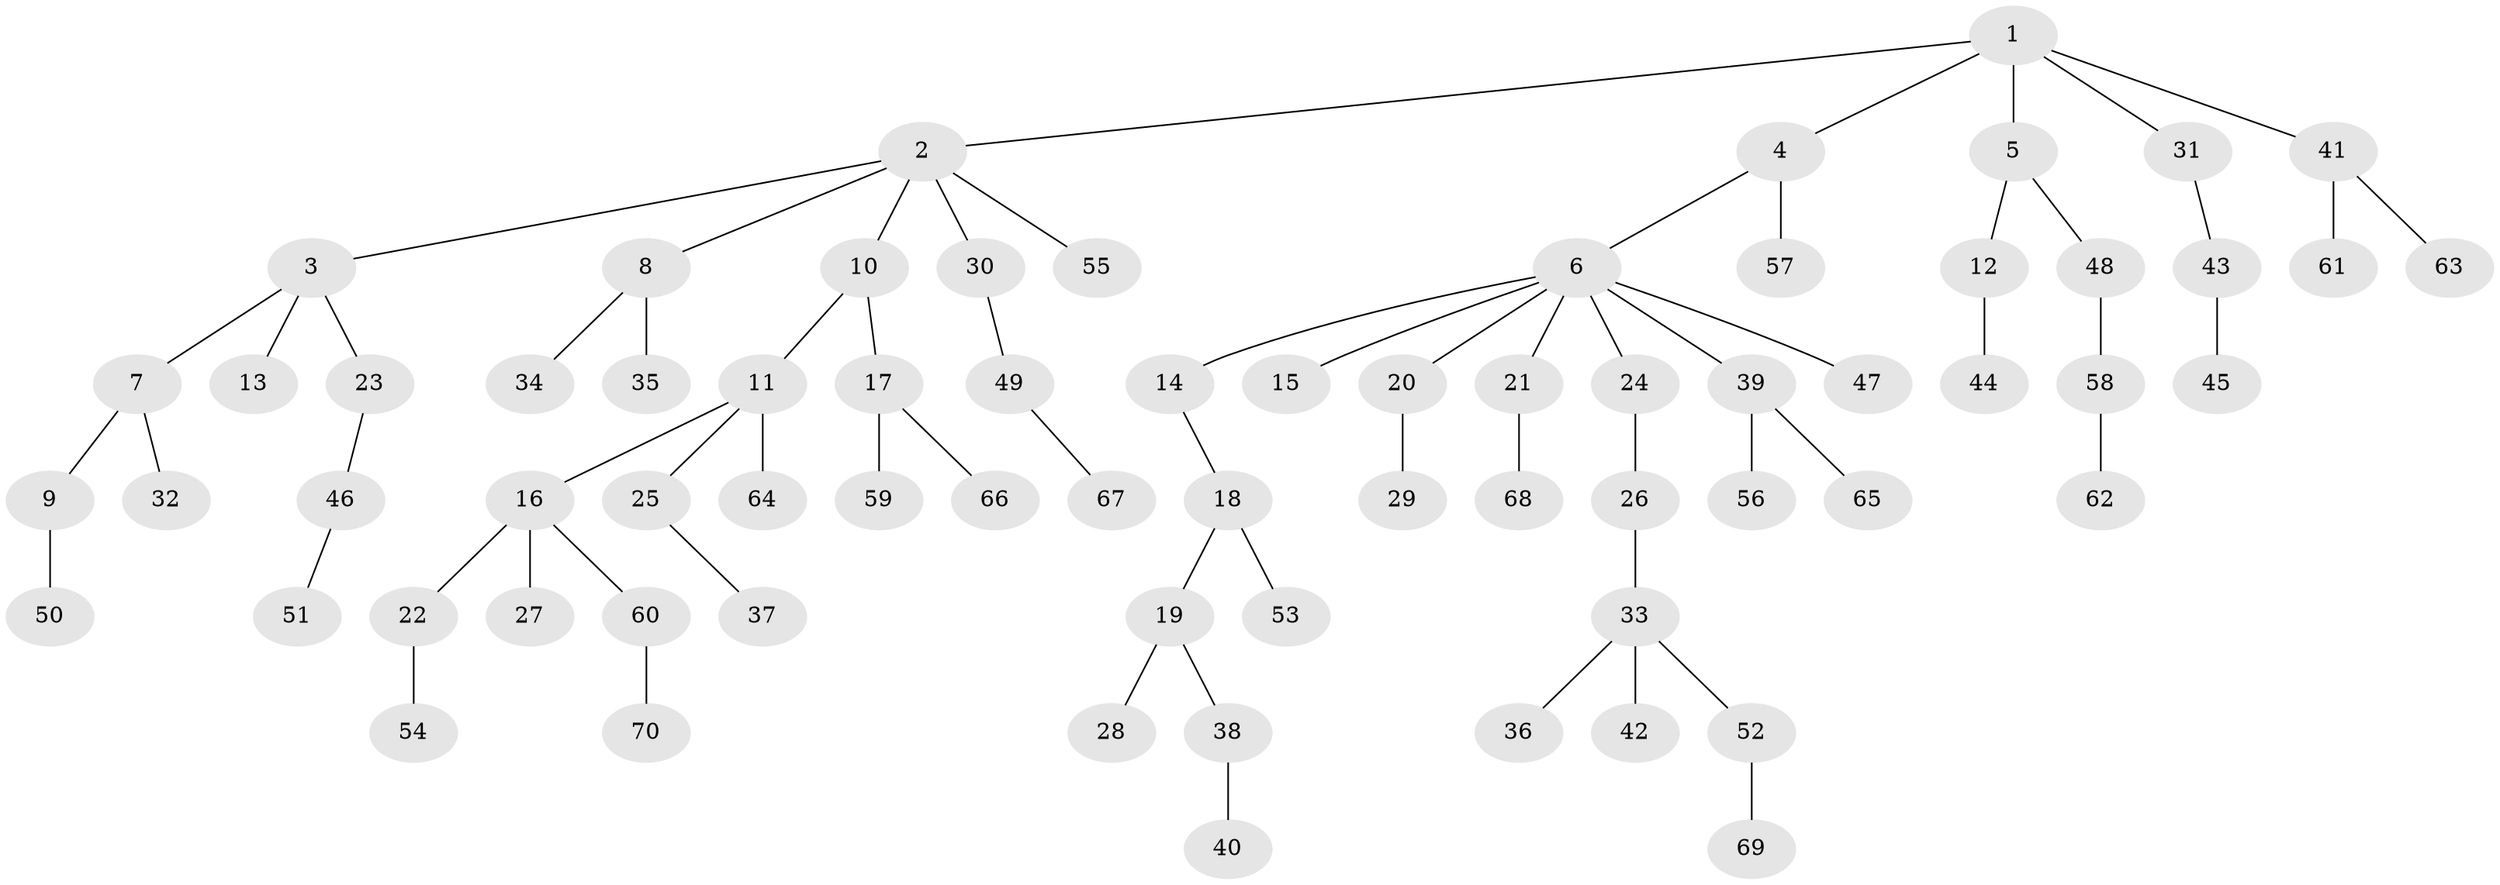 // Generated by graph-tools (version 1.1) at 2025/15/03/09/25 04:15:23]
// undirected, 70 vertices, 69 edges
graph export_dot {
graph [start="1"]
  node [color=gray90,style=filled];
  1;
  2;
  3;
  4;
  5;
  6;
  7;
  8;
  9;
  10;
  11;
  12;
  13;
  14;
  15;
  16;
  17;
  18;
  19;
  20;
  21;
  22;
  23;
  24;
  25;
  26;
  27;
  28;
  29;
  30;
  31;
  32;
  33;
  34;
  35;
  36;
  37;
  38;
  39;
  40;
  41;
  42;
  43;
  44;
  45;
  46;
  47;
  48;
  49;
  50;
  51;
  52;
  53;
  54;
  55;
  56;
  57;
  58;
  59;
  60;
  61;
  62;
  63;
  64;
  65;
  66;
  67;
  68;
  69;
  70;
  1 -- 2;
  1 -- 4;
  1 -- 5;
  1 -- 31;
  1 -- 41;
  2 -- 3;
  2 -- 8;
  2 -- 10;
  2 -- 30;
  2 -- 55;
  3 -- 7;
  3 -- 13;
  3 -- 23;
  4 -- 6;
  4 -- 57;
  5 -- 12;
  5 -- 48;
  6 -- 14;
  6 -- 15;
  6 -- 20;
  6 -- 21;
  6 -- 24;
  6 -- 39;
  6 -- 47;
  7 -- 9;
  7 -- 32;
  8 -- 34;
  8 -- 35;
  9 -- 50;
  10 -- 11;
  10 -- 17;
  11 -- 16;
  11 -- 25;
  11 -- 64;
  12 -- 44;
  14 -- 18;
  16 -- 22;
  16 -- 27;
  16 -- 60;
  17 -- 59;
  17 -- 66;
  18 -- 19;
  18 -- 53;
  19 -- 28;
  19 -- 38;
  20 -- 29;
  21 -- 68;
  22 -- 54;
  23 -- 46;
  24 -- 26;
  25 -- 37;
  26 -- 33;
  30 -- 49;
  31 -- 43;
  33 -- 36;
  33 -- 42;
  33 -- 52;
  38 -- 40;
  39 -- 56;
  39 -- 65;
  41 -- 61;
  41 -- 63;
  43 -- 45;
  46 -- 51;
  48 -- 58;
  49 -- 67;
  52 -- 69;
  58 -- 62;
  60 -- 70;
}
